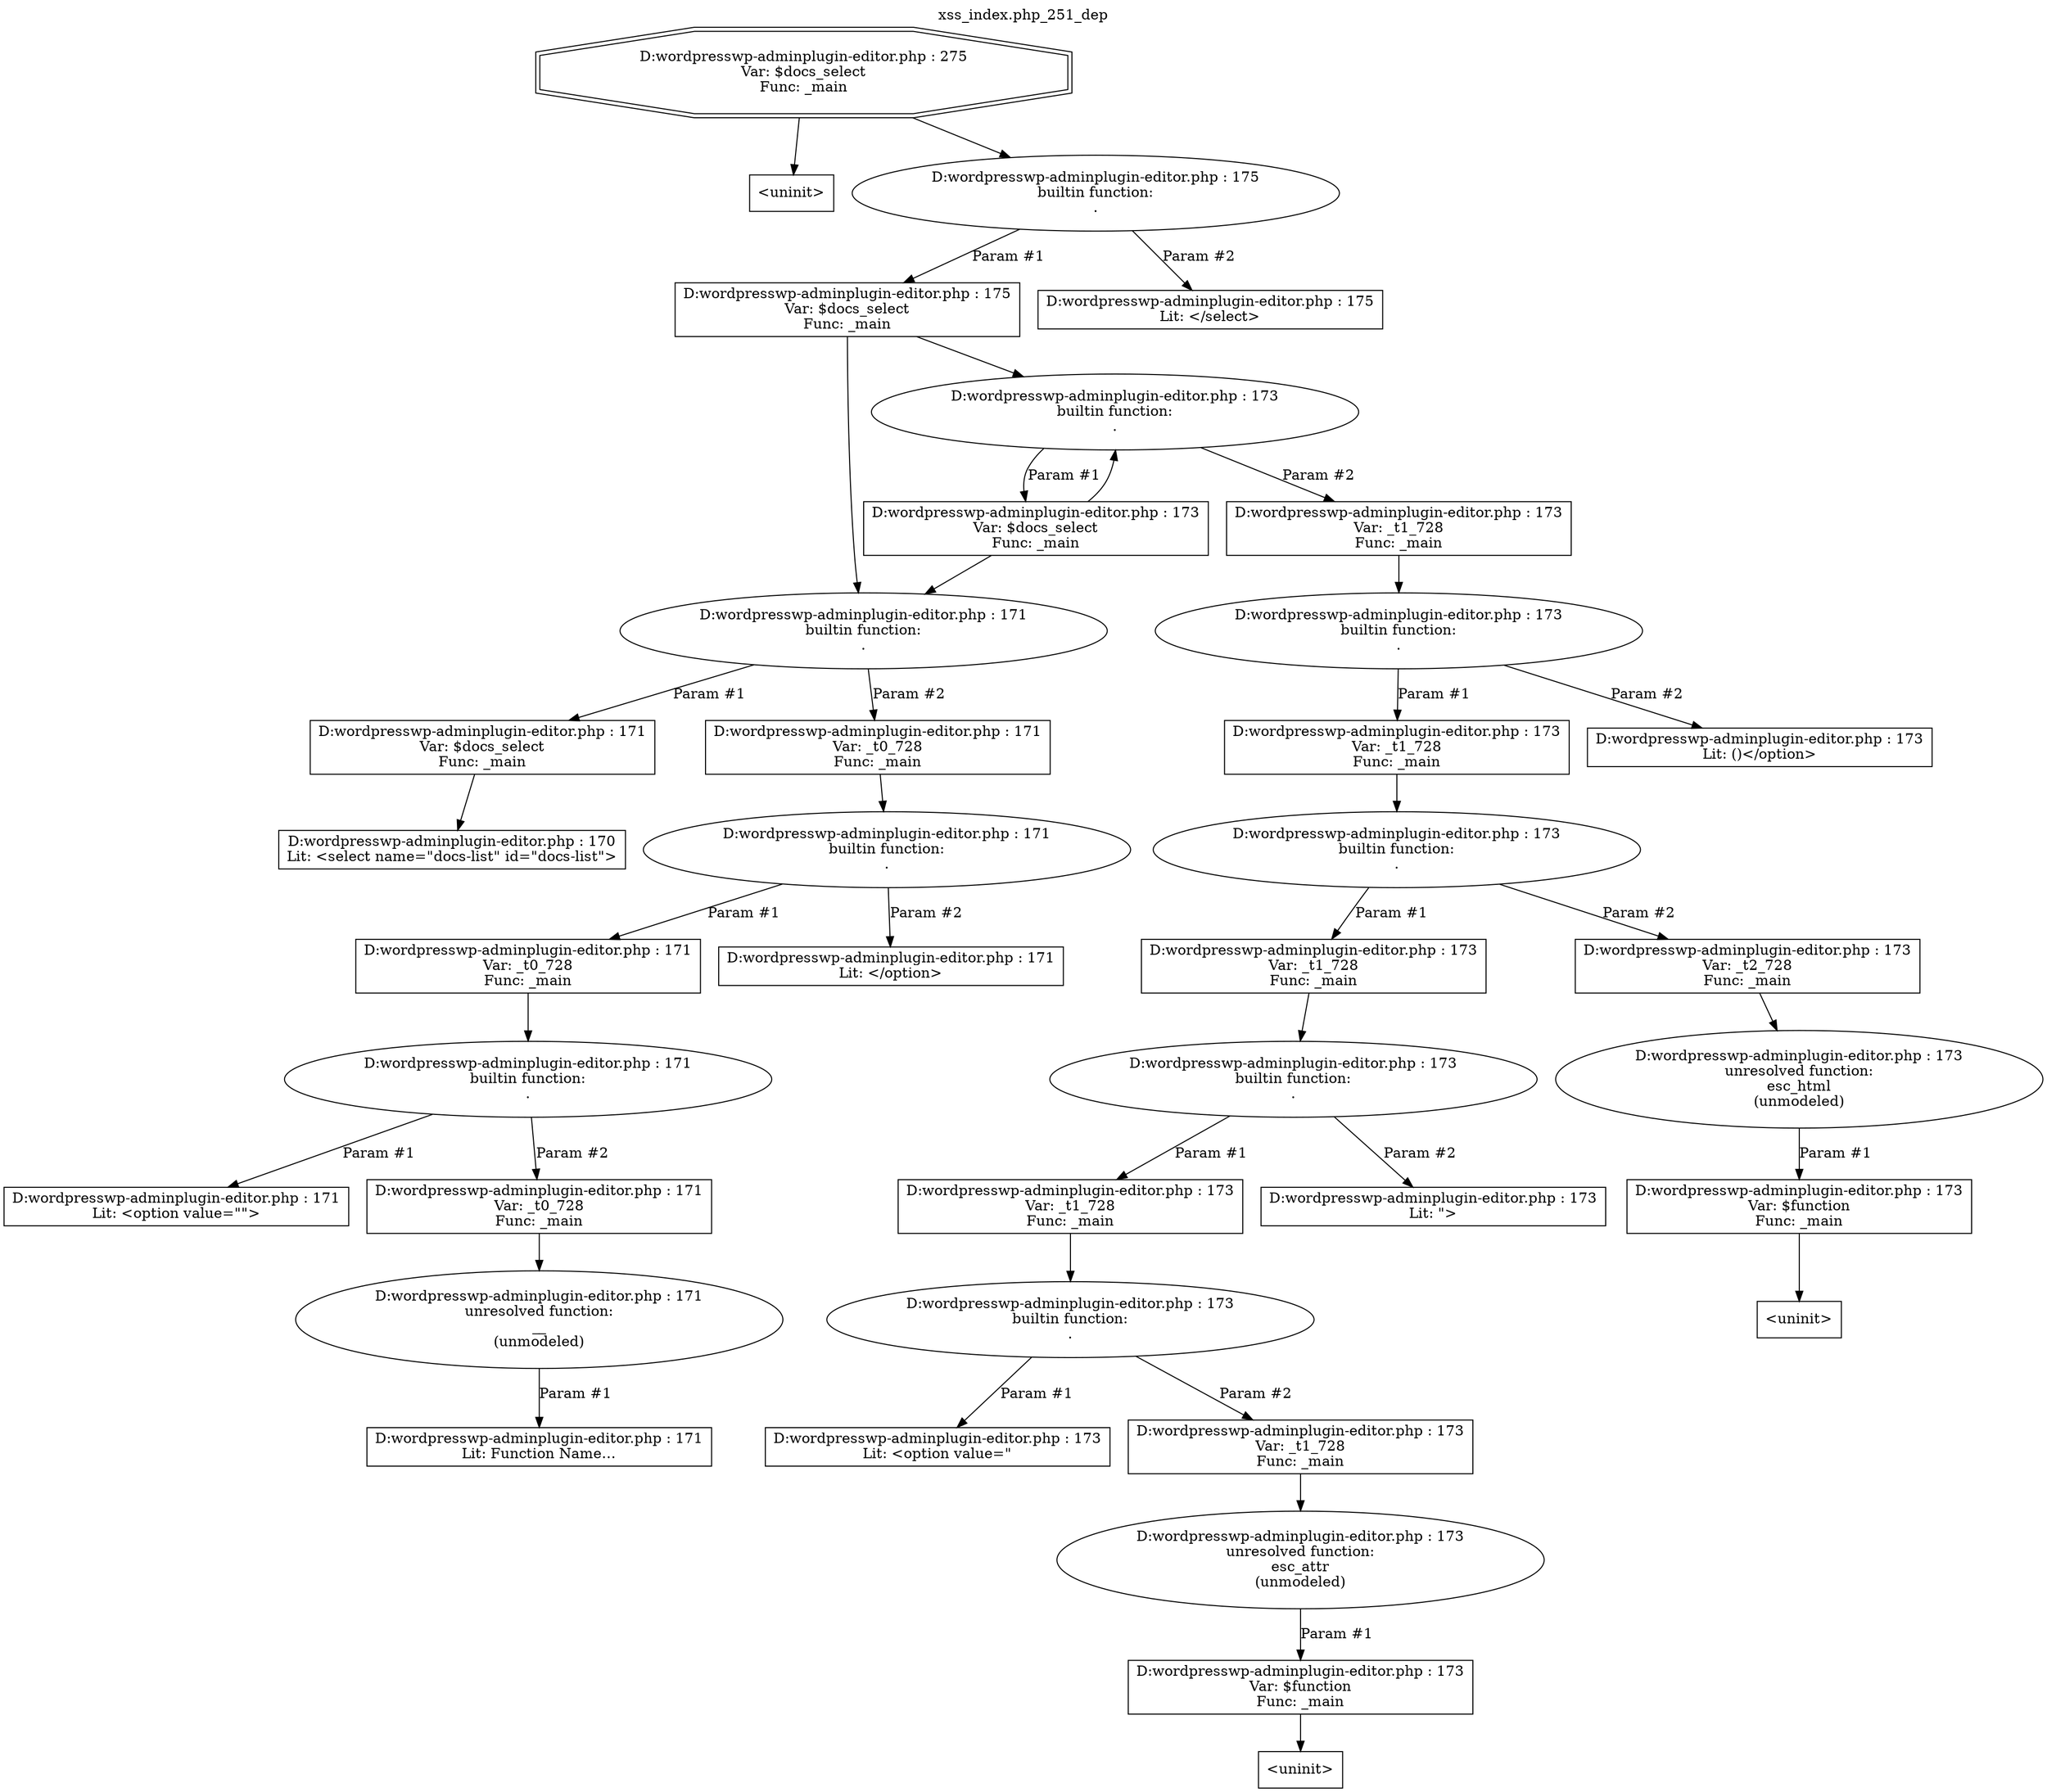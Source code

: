 digraph cfg {
  label="xss_index.php_251_dep";
  labelloc=t;
  n1 [shape=doubleoctagon, label="D:\wordpress\wp-admin\plugin-editor.php : 275\nVar: $docs_select\nFunc: _main\n"];
  n2 [shape=box, label="<uninit>"];
  n3 [shape=ellipse, label="D:\wordpress\wp-admin\plugin-editor.php : 175\nbuiltin function:\n.\n"];
  n4 [shape=box, label="D:\wordpress\wp-admin\plugin-editor.php : 175\nVar: $docs_select\nFunc: _main\n"];
  n5 [shape=ellipse, label="D:\wordpress\wp-admin\plugin-editor.php : 171\nbuiltin function:\n.\n"];
  n6 [shape=box, label="D:\wordpress\wp-admin\plugin-editor.php : 171\nVar: $docs_select\nFunc: _main\n"];
  n7 [shape=box, label="D:\wordpress\wp-admin\plugin-editor.php : 170\nLit: <select name=\"docs-list\" id=\"docs-list\">\n"];
  n8 [shape=box, label="D:\wordpress\wp-admin\plugin-editor.php : 171\nVar: _t0_728\nFunc: _main\n"];
  n9 [shape=ellipse, label="D:\wordpress\wp-admin\plugin-editor.php : 171\nbuiltin function:\n.\n"];
  n10 [shape=box, label="D:\wordpress\wp-admin\plugin-editor.php : 171\nVar: _t0_728\nFunc: _main\n"];
  n11 [shape=ellipse, label="D:\wordpress\wp-admin\plugin-editor.php : 171\nbuiltin function:\n.\n"];
  n12 [shape=box, label="D:\wordpress\wp-admin\plugin-editor.php : 171\nLit: <option value=\"\">\n"];
  n13 [shape=box, label="D:\wordpress\wp-admin\plugin-editor.php : 171\nVar: _t0_728\nFunc: _main\n"];
  n14 [shape=ellipse, label="D:\wordpress\wp-admin\plugin-editor.php : 171\nunresolved function:\n__\n(unmodeled)\n"];
  n15 [shape=box, label="D:\wordpress\wp-admin\plugin-editor.php : 171\nLit: Function Name&hellip;\n"];
  n16 [shape=box, label="D:\wordpress\wp-admin\plugin-editor.php : 171\nLit: </option>\n"];
  n17 [shape=ellipse, label="D:\wordpress\wp-admin\plugin-editor.php : 173\nbuiltin function:\n.\n"];
  n18 [shape=box, label="D:\wordpress\wp-admin\plugin-editor.php : 173\nVar: $docs_select\nFunc: _main\n"];
  n19 [shape=box, label="D:\wordpress\wp-admin\plugin-editor.php : 173\nVar: _t1_728\nFunc: _main\n"];
  n20 [shape=ellipse, label="D:\wordpress\wp-admin\plugin-editor.php : 173\nbuiltin function:\n.\n"];
  n21 [shape=box, label="D:\wordpress\wp-admin\plugin-editor.php : 173\nVar: _t1_728\nFunc: _main\n"];
  n22 [shape=ellipse, label="D:\wordpress\wp-admin\plugin-editor.php : 173\nbuiltin function:\n.\n"];
  n23 [shape=box, label="D:\wordpress\wp-admin\plugin-editor.php : 173\nVar: _t1_728\nFunc: _main\n"];
  n24 [shape=ellipse, label="D:\wordpress\wp-admin\plugin-editor.php : 173\nbuiltin function:\n.\n"];
  n25 [shape=box, label="D:\wordpress\wp-admin\plugin-editor.php : 173\nVar: _t1_728\nFunc: _main\n"];
  n26 [shape=ellipse, label="D:\wordpress\wp-admin\plugin-editor.php : 173\nbuiltin function:\n.\n"];
  n27 [shape=box, label="D:\wordpress\wp-admin\plugin-editor.php : 173\nLit: <option value=\"\n"];
  n28 [shape=box, label="D:\wordpress\wp-admin\plugin-editor.php : 173\nVar: _t1_728\nFunc: _main\n"];
  n29 [shape=ellipse, label="D:\wordpress\wp-admin\plugin-editor.php : 173\nunresolved function:\nesc_attr\n(unmodeled)\n"];
  n30 [shape=box, label="D:\wordpress\wp-admin\plugin-editor.php : 173\nVar: $function\nFunc: _main\n"];
  n31 [shape=box, label="<uninit>"];
  n32 [shape=box, label="D:\wordpress\wp-admin\plugin-editor.php : 173\nLit: \">\n"];
  n33 [shape=box, label="D:\wordpress\wp-admin\plugin-editor.php : 173\nVar: _t2_728\nFunc: _main\n"];
  n34 [shape=ellipse, label="D:\wordpress\wp-admin\plugin-editor.php : 173\nunresolved function:\nesc_html\n(unmodeled)\n"];
  n35 [shape=box, label="D:\wordpress\wp-admin\plugin-editor.php : 173\nVar: $function\nFunc: _main\n"];
  n36 [shape=box, label="<uninit>"];
  n37 [shape=box, label="D:\wordpress\wp-admin\plugin-editor.php : 173\nLit: ()</option>\n"];
  n38 [shape=box, label="D:\wordpress\wp-admin\plugin-editor.php : 175\nLit: </select>\n"];
  n1 -> n2;
  n1 -> n3;
  n4 -> n5;
  n4 -> n17;
  n6 -> n7;
  n5 -> n6[label="Param #1"];
  n5 -> n8[label="Param #2"];
  n8 -> n9;
  n10 -> n11;
  n11 -> n12[label="Param #1"];
  n11 -> n13[label="Param #2"];
  n13 -> n14;
  n14 -> n15[label="Param #1"];
  n9 -> n10[label="Param #1"];
  n9 -> n16[label="Param #2"];
  n18 -> n5;
  n18 -> n17;
  n17 -> n18[label="Param #1"];
  n17 -> n19[label="Param #2"];
  n19 -> n20;
  n21 -> n22;
  n23 -> n24;
  n25 -> n26;
  n26 -> n27[label="Param #1"];
  n26 -> n28[label="Param #2"];
  n28 -> n29;
  n30 -> n31;
  n29 -> n30[label="Param #1"];
  n24 -> n25[label="Param #1"];
  n24 -> n32[label="Param #2"];
  n22 -> n23[label="Param #1"];
  n22 -> n33[label="Param #2"];
  n33 -> n34;
  n35 -> n36;
  n34 -> n35[label="Param #1"];
  n20 -> n21[label="Param #1"];
  n20 -> n37[label="Param #2"];
  n3 -> n4[label="Param #1"];
  n3 -> n38[label="Param #2"];
}
